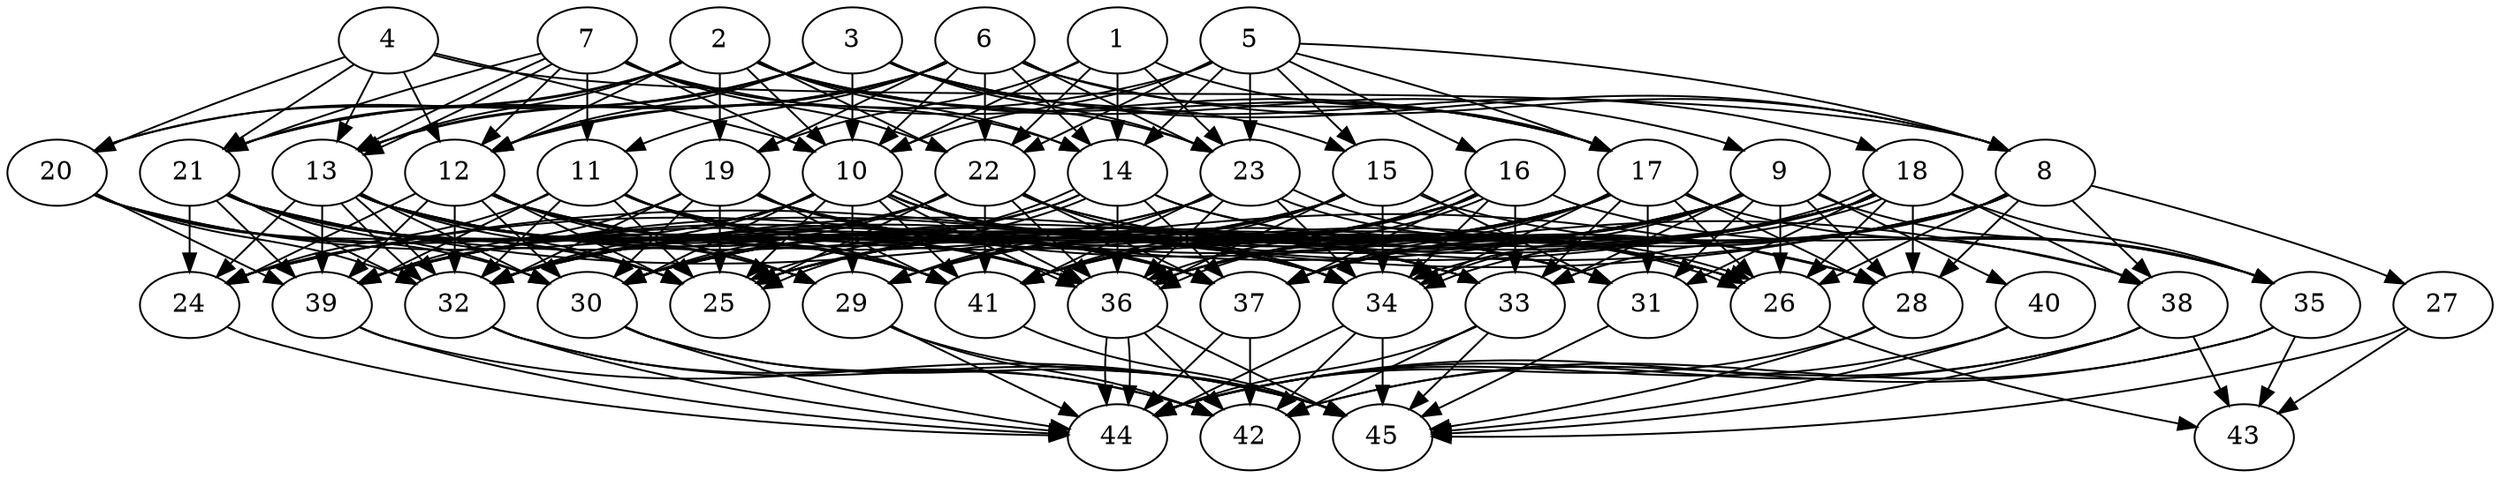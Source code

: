 // DAG automatically generated by daggen at Thu Oct  3 14:07:25 2019
// ./daggen --dot -n 45 --ccr 0.5 --fat 0.7 --regular 0.5 --density 0.9 --mindata 5242880 --maxdata 52428800 
digraph G {
  1 [size="54618112", alpha="0.01", expect_size="27309056"] 
  1 -> 10 [size ="27309056"]
  1 -> 14 [size ="27309056"]
  1 -> 17 [size ="27309056"]
  1 -> 19 [size ="27309056"]
  1 -> 22 [size ="27309056"]
  1 -> 23 [size ="27309056"]
  2 [size="97683456", alpha="0.04", expect_size="48841728"] 
  2 -> 9 [size ="48841728"]
  2 -> 10 [size ="48841728"]
  2 -> 12 [size ="48841728"]
  2 -> 13 [size ="48841728"]
  2 -> 14 [size ="48841728"]
  2 -> 17 [size ="48841728"]
  2 -> 19 [size ="48841728"]
  2 -> 20 [size ="48841728"]
  2 -> 21 [size ="48841728"]
  2 -> 22 [size ="48841728"]
  2 -> 23 [size ="48841728"]
  3 [size="35670016", alpha="0.14", expect_size="17835008"] 
  3 -> 8 [size ="17835008"]
  3 -> 10 [size ="17835008"]
  3 -> 12 [size ="17835008"]
  3 -> 13 [size ="17835008"]
  3 -> 15 [size ="17835008"]
  3 -> 18 [size ="17835008"]
  3 -> 20 [size ="17835008"]
  3 -> 21 [size ="17835008"]
  3 -> 23 [size ="17835008"]
  4 [size="13529088", alpha="0.10", expect_size="6764544"] 
  4 -> 8 [size ="6764544"]
  4 -> 10 [size ="6764544"]
  4 -> 12 [size ="6764544"]
  4 -> 13 [size ="6764544"]
  4 -> 20 [size ="6764544"]
  4 -> 21 [size ="6764544"]
  5 [size="95528960", alpha="0.18", expect_size="47764480"] 
  5 -> 8 [size ="47764480"]
  5 -> 10 [size ="47764480"]
  5 -> 12 [size ="47764480"]
  5 -> 14 [size ="47764480"]
  5 -> 15 [size ="47764480"]
  5 -> 16 [size ="47764480"]
  5 -> 17 [size ="47764480"]
  5 -> 22 [size ="47764480"]
  5 -> 23 [size ="47764480"]
  6 [size="28895232", alpha="0.13", expect_size="14447616"] 
  6 -> 8 [size ="14447616"]
  6 -> 10 [size ="14447616"]
  6 -> 11 [size ="14447616"]
  6 -> 12 [size ="14447616"]
  6 -> 13 [size ="14447616"]
  6 -> 14 [size ="14447616"]
  6 -> 17 [size ="14447616"]
  6 -> 19 [size ="14447616"]
  6 -> 21 [size ="14447616"]
  6 -> 22 [size ="14447616"]
  6 -> 23 [size ="14447616"]
  7 [size="85952512", alpha="0.10", expect_size="42976256"] 
  7 -> 10 [size ="42976256"]
  7 -> 11 [size ="42976256"]
  7 -> 12 [size ="42976256"]
  7 -> 13 [size ="42976256"]
  7 -> 13 [size ="42976256"]
  7 -> 14 [size ="42976256"]
  7 -> 17 [size ="42976256"]
  7 -> 21 [size ="42976256"]
  7 -> 22 [size ="42976256"]
  8 [size="88211456", alpha="0.04", expect_size="44105728"] 
  8 -> 24 [size ="44105728"]
  8 -> 26 [size ="44105728"]
  8 -> 27 [size ="44105728"]
  8 -> 28 [size ="44105728"]
  8 -> 32 [size ="44105728"]
  8 -> 33 [size ="44105728"]
  8 -> 36 [size ="44105728"]
  8 -> 37 [size ="44105728"]
  8 -> 38 [size ="44105728"]
  8 -> 41 [size ="44105728"]
  9 [size="21770240", alpha="0.20", expect_size="10885120"] 
  9 -> 24 [size ="10885120"]
  9 -> 25 [size ="10885120"]
  9 -> 26 [size ="10885120"]
  9 -> 28 [size ="10885120"]
  9 -> 30 [size ="10885120"]
  9 -> 31 [size ="10885120"]
  9 -> 32 [size ="10885120"]
  9 -> 33 [size ="10885120"]
  9 -> 34 [size ="10885120"]
  9 -> 35 [size ="10885120"]
  9 -> 36 [size ="10885120"]
  9 -> 37 [size ="10885120"]
  9 -> 40 [size ="10885120"]
  9 -> 41 [size ="10885120"]
  10 [size="27113472", alpha="0.17", expect_size="13556736"] 
  10 -> 24 [size ="13556736"]
  10 -> 25 [size ="13556736"]
  10 -> 26 [size ="13556736"]
  10 -> 29 [size ="13556736"]
  10 -> 30 [size ="13556736"]
  10 -> 31 [size ="13556736"]
  10 -> 32 [size ="13556736"]
  10 -> 33 [size ="13556736"]
  10 -> 34 [size ="13556736"]
  10 -> 36 [size ="13556736"]
  10 -> 36 [size ="13556736"]
  10 -> 41 [size ="13556736"]
  11 [size="98039808", alpha="0.12", expect_size="49019904"] 
  11 -> 24 [size ="49019904"]
  11 -> 25 [size ="49019904"]
  11 -> 26 [size ="49019904"]
  11 -> 32 [size ="49019904"]
  11 -> 34 [size ="49019904"]
  11 -> 36 [size ="49019904"]
  11 -> 37 [size ="49019904"]
  11 -> 39 [size ="49019904"]
  11 -> 41 [size ="49019904"]
  12 [size="104208384", alpha="0.01", expect_size="52104192"] 
  12 -> 24 [size ="52104192"]
  12 -> 25 [size ="52104192"]
  12 -> 29 [size ="52104192"]
  12 -> 30 [size ="52104192"]
  12 -> 31 [size ="52104192"]
  12 -> 32 [size ="52104192"]
  12 -> 33 [size ="52104192"]
  12 -> 36 [size ="52104192"]
  12 -> 39 [size ="52104192"]
  12 -> 41 [size ="52104192"]
  13 [size="30550016", alpha="0.07", expect_size="15275008"] 
  13 -> 24 [size ="15275008"]
  13 -> 25 [size ="15275008"]
  13 -> 29 [size ="15275008"]
  13 -> 30 [size ="15275008"]
  13 -> 32 [size ="15275008"]
  13 -> 32 [size ="15275008"]
  13 -> 33 [size ="15275008"]
  13 -> 34 [size ="15275008"]
  13 -> 36 [size ="15275008"]
  13 -> 37 [size ="15275008"]
  13 -> 39 [size ="15275008"]
  13 -> 41 [size ="15275008"]
  14 [size="97228800", alpha="0.14", expect_size="48614400"] 
  14 -> 25 [size ="48614400"]
  14 -> 25 [size ="48614400"]
  14 -> 26 [size ="48614400"]
  14 -> 28 [size ="48614400"]
  14 -> 30 [size ="48614400"]
  14 -> 32 [size ="48614400"]
  14 -> 36 [size ="48614400"]
  14 -> 37 [size ="48614400"]
  15 [size="48254976", alpha="0.15", expect_size="24127488"] 
  15 -> 25 [size ="24127488"]
  15 -> 29 [size ="24127488"]
  15 -> 30 [size ="24127488"]
  15 -> 31 [size ="24127488"]
  15 -> 32 [size ="24127488"]
  15 -> 34 [size ="24127488"]
  15 -> 36 [size ="24127488"]
  15 -> 38 [size ="24127488"]
  15 -> 41 [size ="24127488"]
  16 [size="39120896", alpha="0.09", expect_size="19560448"] 
  16 -> 25 [size ="19560448"]
  16 -> 32 [size ="19560448"]
  16 -> 33 [size ="19560448"]
  16 -> 34 [size ="19560448"]
  16 -> 35 [size ="19560448"]
  16 -> 36 [size ="19560448"]
  16 -> 36 [size ="19560448"]
  16 -> 37 [size ="19560448"]
  16 -> 39 [size ="19560448"]
  16 -> 41 [size ="19560448"]
  17 [size="101855232", alpha="0.09", expect_size="50927616"] 
  17 -> 25 [size ="50927616"]
  17 -> 26 [size ="50927616"]
  17 -> 28 [size ="50927616"]
  17 -> 29 [size ="50927616"]
  17 -> 30 [size ="50927616"]
  17 -> 31 [size ="50927616"]
  17 -> 33 [size ="50927616"]
  17 -> 34 [size ="50927616"]
  17 -> 35 [size ="50927616"]
  17 -> 36 [size ="50927616"]
  17 -> 37 [size ="50927616"]
  17 -> 39 [size ="50927616"]
  17 -> 41 [size ="50927616"]
  18 [size="55140352", alpha="0.20", expect_size="27570176"] 
  18 -> 25 [size ="27570176"]
  18 -> 26 [size ="27570176"]
  18 -> 28 [size ="27570176"]
  18 -> 29 [size ="27570176"]
  18 -> 30 [size ="27570176"]
  18 -> 31 [size ="27570176"]
  18 -> 34 [size ="27570176"]
  18 -> 34 [size ="27570176"]
  18 -> 35 [size ="27570176"]
  18 -> 37 [size ="27570176"]
  18 -> 38 [size ="27570176"]
  18 -> 39 [size ="27570176"]
  18 -> 41 [size ="27570176"]
  19 [size="75143168", alpha="0.04", expect_size="37571584"] 
  19 -> 25 [size ="37571584"]
  19 -> 30 [size ="37571584"]
  19 -> 31 [size ="37571584"]
  19 -> 32 [size ="37571584"]
  19 -> 37 [size ="37571584"]
  19 -> 38 [size ="37571584"]
  19 -> 39 [size ="37571584"]
  19 -> 41 [size ="37571584"]
  20 [size="73185280", alpha="0.01", expect_size="36592640"] 
  20 -> 25 [size ="36592640"]
  20 -> 30 [size ="36592640"]
  20 -> 32 [size ="36592640"]
  20 -> 37 [size ="36592640"]
  20 -> 39 [size ="36592640"]
  20 -> 41 [size ="36592640"]
  21 [size="57509888", alpha="0.08", expect_size="28754944"] 
  21 -> 24 [size ="28754944"]
  21 -> 25 [size ="28754944"]
  21 -> 28 [size ="28754944"]
  21 -> 29 [size ="28754944"]
  21 -> 30 [size ="28754944"]
  21 -> 32 [size ="28754944"]
  21 -> 34 [size ="28754944"]
  21 -> 39 [size ="28754944"]
  21 -> 41 [size ="28754944"]
  22 [size="21956608", alpha="0.13", expect_size="10978304"] 
  22 -> 25 [size ="10978304"]
  22 -> 26 [size ="10978304"]
  22 -> 28 [size ="10978304"]
  22 -> 30 [size ="10978304"]
  22 -> 32 [size ="10978304"]
  22 -> 34 [size ="10978304"]
  22 -> 36 [size ="10978304"]
  22 -> 37 [size ="10978304"]
  22 -> 39 [size ="10978304"]
  22 -> 41 [size ="10978304"]
  23 [size="28971008", alpha="0.04", expect_size="14485504"] 
  23 -> 26 [size ="14485504"]
  23 -> 26 [size ="14485504"]
  23 -> 29 [size ="14485504"]
  23 -> 32 [size ="14485504"]
  23 -> 34 [size ="14485504"]
  23 -> 36 [size ="14485504"]
  23 -> 39 [size ="14485504"]
  23 -> 41 [size ="14485504"]
  24 [size="61540352", alpha="0.15", expect_size="30770176"] 
  24 -> 44 [size ="30770176"]
  25 [size="31950848", alpha="0.05", expect_size="15975424"] 
  26 [size="101437440", alpha="0.18", expect_size="50718720"] 
  26 -> 43 [size ="50718720"]
  27 [size="51441664", alpha="0.07", expect_size="25720832"] 
  27 -> 43 [size ="25720832"]
  27 -> 45 [size ="25720832"]
  28 [size="92489728", alpha="0.13", expect_size="46244864"] 
  28 -> 44 [size ="46244864"]
  28 -> 45 [size ="46244864"]
  29 [size="90306560", alpha="0.01", expect_size="45153280"] 
  29 -> 42 [size ="45153280"]
  29 -> 44 [size ="45153280"]
  29 -> 45 [size ="45153280"]
  30 [size="13953024", alpha="0.13", expect_size="6976512"] 
  30 -> 42 [size ="6976512"]
  30 -> 44 [size ="6976512"]
  30 -> 45 [size ="6976512"]
  31 [size="20113408", alpha="0.03", expect_size="10056704"] 
  31 -> 45 [size ="10056704"]
  32 [size="58550272", alpha="0.13", expect_size="29275136"] 
  32 -> 42 [size ="29275136"]
  32 -> 44 [size ="29275136"]
  32 -> 45 [size ="29275136"]
  33 [size="27717632", alpha="0.07", expect_size="13858816"] 
  33 -> 42 [size ="13858816"]
  33 -> 44 [size ="13858816"]
  33 -> 45 [size ="13858816"]
  34 [size="47171584", alpha="0.20", expect_size="23585792"] 
  34 -> 42 [size ="23585792"]
  34 -> 44 [size ="23585792"]
  34 -> 45 [size ="23585792"]
  35 [size="25587712", alpha="0.00", expect_size="12793856"] 
  35 -> 42 [size ="12793856"]
  35 -> 43 [size ="12793856"]
  35 -> 44 [size ="12793856"]
  36 [size="48007168", alpha="0.07", expect_size="24003584"] 
  36 -> 42 [size ="24003584"]
  36 -> 44 [size ="24003584"]
  36 -> 44 [size ="24003584"]
  36 -> 45 [size ="24003584"]
  37 [size="38467584", alpha="0.13", expect_size="19233792"] 
  37 -> 42 [size ="19233792"]
  37 -> 44 [size ="19233792"]
  38 [size="72437760", alpha="0.09", expect_size="36218880"] 
  38 -> 42 [size ="36218880"]
  38 -> 43 [size ="36218880"]
  38 -> 44 [size ="36218880"]
  38 -> 45 [size ="36218880"]
  39 [size="38899712", alpha="0.18", expect_size="19449856"] 
  39 -> 44 [size ="19449856"]
  39 -> 45 [size ="19449856"]
  40 [size="43509760", alpha="0.01", expect_size="21754880"] 
  40 -> 44 [size ="21754880"]
  40 -> 45 [size ="21754880"]
  41 [size="102897664", alpha="0.13", expect_size="51448832"] 
  41 -> 45 [size ="51448832"]
  42 [size="21504000", alpha="0.08", expect_size="10752000"] 
  43 [size="81795072", alpha="0.07", expect_size="40897536"] 
  44 [size="20721664", alpha="0.17", expect_size="10360832"] 
  45 [size="19400704", alpha="0.11", expect_size="9700352"] 
}
